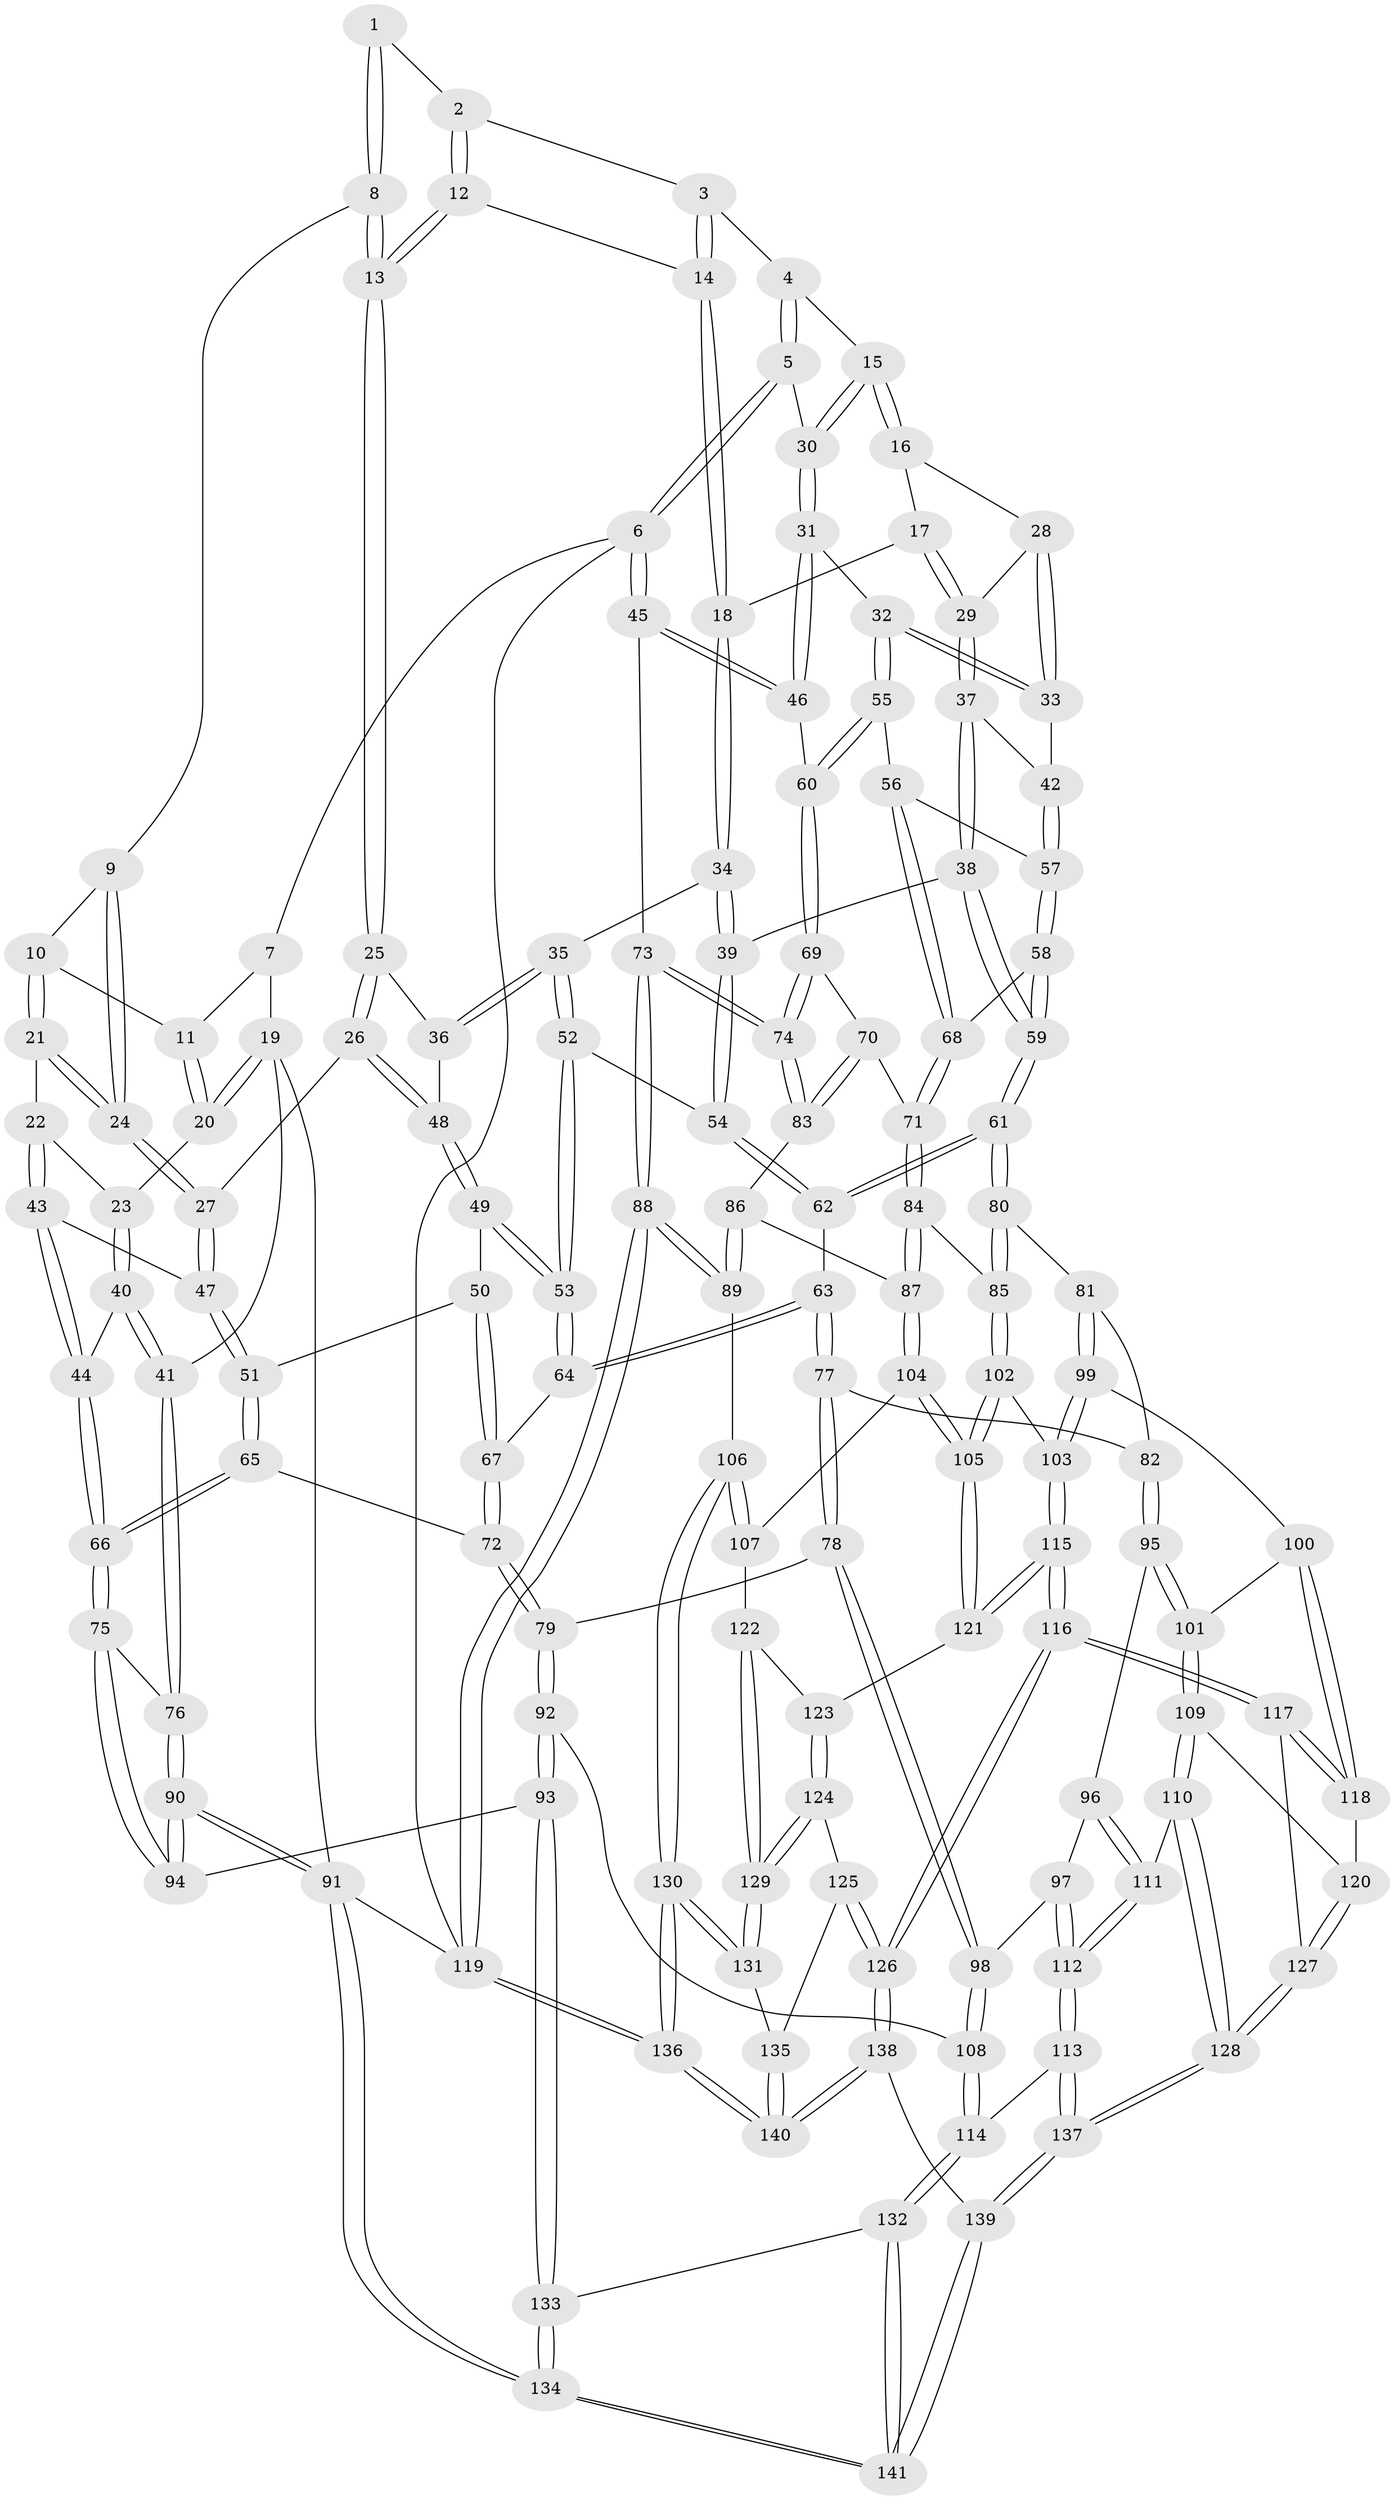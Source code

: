 // coarse degree distribution, {4: 0.2222222222222222, 3: 0.7575757575757576, 2: 0.010101010101010102, 5: 0.010101010101010102}
// Generated by graph-tools (version 1.1) at 2025/38/03/04/25 23:38:26]
// undirected, 141 vertices, 349 edges
graph export_dot {
  node [color=gray90,style=filled];
  1 [pos="+0.41760976222182117+0"];
  2 [pos="+0.44012135017184256+0"];
  3 [pos="+0.6275988863961103+0"];
  4 [pos="+0.6924615074650797+0"];
  5 [pos="+1+0"];
  6 [pos="+1+0"];
  7 [pos="+0.26062901513761705+0"];
  8 [pos="+0.3666032425672967+0.14537503087954348"];
  9 [pos="+0.3522698194236233+0.1450092734735427"];
  10 [pos="+0.21864627011531187+0.08605624448605297"];
  11 [pos="+0.21573018178334966+0.08343738000795836"];
  12 [pos="+0.46237472745512637+0.15332294930589488"];
  13 [pos="+0.42174877273001043+0.16851796914556733"];
  14 [pos="+0.5679516749758183+0.15222989415376945"];
  15 [pos="+0.8023859976015935+0.13765785568805863"];
  16 [pos="+0.7048570839848642+0.1656293937820737"];
  17 [pos="+0.6010683317094271+0.16368364856755796"];
  18 [pos="+0.5689394193598809+0.1532489970311454"];
  19 [pos="+0+0.10421137875552644"];
  20 [pos="+0.08859792128205653+0.13708624052825788"];
  21 [pos="+0.235518247349409+0.2754516789133795"];
  22 [pos="+0.16009244903235134+0.26374923213503093"];
  23 [pos="+0.135382935924905+0.23686818723288278"];
  24 [pos="+0.26237066186461383+0.29895978392166084"];
  25 [pos="+0.4182957069038925+0.22252933633867322"];
  26 [pos="+0.29240690104767003+0.3235738507089876"];
  27 [pos="+0.2648875905368106+0.30469767974036277"];
  28 [pos="+0.6975865319560868+0.24906849856417637"];
  29 [pos="+0.6437069936577661+0.2637150093947868"];
  30 [pos="+0.8444842793990562+0.16425884034110466"];
  31 [pos="+0.8978515033924647+0.253023778501888"];
  32 [pos="+0.8722761153593069+0.293923368370386"];
  33 [pos="+0.7171365747038995+0.3324385571193836"];
  34 [pos="+0.5649295501421614+0.182806334688348"];
  35 [pos="+0.4633158537833533+0.33724506197650944"];
  36 [pos="+0.4519348915547663+0.3241840311400212"];
  37 [pos="+0.6567723866919056+0.35157470942295144"];
  38 [pos="+0.6374279706570639+0.3621517599094156"];
  39 [pos="+0.5723725774637298+0.3581058732250069"];
  40 [pos="+0+0.39489918943110025"];
  41 [pos="+0+0.365719555611396"];
  42 [pos="+0.6947163482400588+0.34624175550510283"];
  43 [pos="+0.100555459003978+0.38666529693332014"];
  44 [pos="+0.019679974838670438+0.40614283851483457"];
  45 [pos="+1+0.25122217563344007"];
  46 [pos="+1+0.2562942686690111"];
  47 [pos="+0.16087043201820522+0.3946640822756341"];
  48 [pos="+0.29626066087357217+0.32907107990026396"];
  49 [pos="+0.298746230095457+0.33875451066798795"];
  50 [pos="+0.27040688833987+0.4362977517669934"];
  51 [pos="+0.22032883332351094+0.4602614900441683"];
  52 [pos="+0.4662547642833032+0.342532703767106"];
  53 [pos="+0.39935517846926033+0.43465258084059943"];
  54 [pos="+0.5508871049704133+0.3677838981155596"];
  55 [pos="+0.8674189311738655+0.4083214100084027"];
  56 [pos="+0.866679155220092+0.4088888128296304"];
  57 [pos="+0.7428253704124208+0.44150506307779164"];
  58 [pos="+0.7026512476453304+0.5255680544856176"];
  59 [pos="+0.6693883459715746+0.5483398772055892"];
  60 [pos="+0.9220463711075759+0.4750934122696524"];
  61 [pos="+0.6353541143315699+0.6038858980338825"];
  62 [pos="+0.5326503051628562+0.49260732779934074"];
  63 [pos="+0.39963174063913376+0.49614047684262924"];
  64 [pos="+0.39505967410696996+0.49326142808631723"];
  65 [pos="+0.20235391818723364+0.5879202387513147"];
  66 [pos="+0.1567012775650454+0.5983989476597633"];
  67 [pos="+0.3816824169233199+0.4972383555740043"];
  68 [pos="+0.7978752441109379+0.5140516810693265"];
  69 [pos="+0.9256533622969321+0.48085250181191125"];
  70 [pos="+0.8776869172538254+0.5626103464679529"];
  71 [pos="+0.8495931564713084+0.5751842654050082"];
  72 [pos="+0.25498766137766254+0.6050743806621232"];
  73 [pos="+1+0.5813846557693008"];
  74 [pos="+1+0.5677466161295089"];
  75 [pos="+0.12457584051390376+0.6323337679284582"];
  76 [pos="+0+0.6056467883055165"];
  77 [pos="+0.45276549387430204+0.6464332451704485"];
  78 [pos="+0.34359198936193225+0.7043224451591668"];
  79 [pos="+0.3168462930149471+0.691134295987004"];
  80 [pos="+0.6350546576070515+0.6237093340948173"];
  81 [pos="+0.6048453727111213+0.639524457685738"];
  82 [pos="+0.5327872219762217+0.660709483993208"];
  83 [pos="+0.9294681959689646+0.6034663622021744"];
  84 [pos="+0.7987542217153896+0.6715479641144394"];
  85 [pos="+0.6734047529170117+0.6558592942561469"];
  86 [pos="+0.922671316769646+0.6213944777537881"];
  87 [pos="+0.8414151369419559+0.7070602874607527"];
  88 [pos="+1+0.8152106911521584"];
  89 [pos="+1+0.7839813146912207"];
  90 [pos="+0+0.8343408055113603"];
  91 [pos="+0+1"];
  92 [pos="+0.17593343155210683+0.812074594256151"];
  93 [pos="+0.11635890276417422+0.8113485969266122"];
  94 [pos="+0.10699432588991119+0.8039111788874781"];
  95 [pos="+0.4927019645613867+0.7716451514849635"];
  96 [pos="+0.4360847242590933+0.7756363936337275"];
  97 [pos="+0.3602749639591032+0.7467285484742398"];
  98 [pos="+0.35393027471065075+0.7370996199869628"];
  99 [pos="+0.5679048427938945+0.8081642709461727"];
  100 [pos="+0.5677146156650189+0.808257493130716"];
  101 [pos="+0.5069671440220724+0.8085482731852891"];
  102 [pos="+0.6797003423835796+0.7419753410960919"];
  103 [pos="+0.6181631549380823+0.8255673385191132"];
  104 [pos="+0.859974664282422+0.7316084778648947"];
  105 [pos="+0.7218239050166821+0.8211618760474567"];
  106 [pos="+1+0.7838007209171519"];
  107 [pos="+0.8865733952022916+0.7572341690704512"];
  108 [pos="+0.2577224114889619+0.8618302059128132"];
  109 [pos="+0.4895812620180085+0.8564859068096664"];
  110 [pos="+0.4562179660345785+0.8817705583601697"];
  111 [pos="+0.44401681114706676+0.8795125983956651"];
  112 [pos="+0.3792535053483079+0.8826645987352204"];
  113 [pos="+0.3571762583785587+0.9026545809604231"];
  114 [pos="+0.29764785592475407+0.9154886015098572"];
  115 [pos="+0.6322361713262088+0.8913191896108054"];
  116 [pos="+0.6257029961412358+0.9105293527105951"];
  117 [pos="+0.60772287575891+0.9066644258239814"];
  118 [pos="+0.5607726688615198+0.8724582652023386"];
  119 [pos="+1+1"];
  120 [pos="+0.5291985403299589+0.8701755276384119"];
  121 [pos="+0.7233548061278133+0.8280386089272721"];
  122 [pos="+0.8168056723499908+0.8620087416597298"];
  123 [pos="+0.731035851933115+0.8354281490038166"];
  124 [pos="+0.7255584706697169+0.9054396016720204"];
  125 [pos="+0.720085467510221+0.9138548364668921"];
  126 [pos="+0.6380649869816708+0.9377355926541928"];
  127 [pos="+0.538102685934831+0.9294997726983738"];
  128 [pos="+0.49385374136014104+0.9599332740440754"];
  129 [pos="+0.8232866646103302+0.907418447421481"];
  130 [pos="+0.8446368984531771+0.9298497500842526"];
  131 [pos="+0.8241760077606598+0.9098184264089629"];
  132 [pos="+0.23660409790282833+1"];
  133 [pos="+0.11673717373748585+0.8159136994910152"];
  134 [pos="+0.008527113745722183+1"];
  135 [pos="+0.753284181041343+0.9582054841069887"];
  136 [pos="+1+1"];
  137 [pos="+0.490852236217657+1"];
  138 [pos="+0.6445484725277666+1"];
  139 [pos="+0.505193099056816+1"];
  140 [pos="+0.6513273193215463+1"];
  141 [pos="+0.1625710664605532+1"];
  1 -- 2;
  1 -- 8;
  1 -- 8;
  2 -- 3;
  2 -- 12;
  2 -- 12;
  3 -- 4;
  3 -- 14;
  3 -- 14;
  4 -- 5;
  4 -- 5;
  4 -- 15;
  5 -- 6;
  5 -- 6;
  5 -- 30;
  6 -- 7;
  6 -- 45;
  6 -- 45;
  6 -- 119;
  7 -- 11;
  7 -- 19;
  8 -- 9;
  8 -- 13;
  8 -- 13;
  9 -- 10;
  9 -- 24;
  9 -- 24;
  10 -- 11;
  10 -- 21;
  10 -- 21;
  11 -- 20;
  11 -- 20;
  12 -- 13;
  12 -- 13;
  12 -- 14;
  13 -- 25;
  13 -- 25;
  14 -- 18;
  14 -- 18;
  15 -- 16;
  15 -- 16;
  15 -- 30;
  15 -- 30;
  16 -- 17;
  16 -- 28;
  17 -- 18;
  17 -- 29;
  17 -- 29;
  18 -- 34;
  18 -- 34;
  19 -- 20;
  19 -- 20;
  19 -- 41;
  19 -- 91;
  20 -- 23;
  21 -- 22;
  21 -- 24;
  21 -- 24;
  22 -- 23;
  22 -- 43;
  22 -- 43;
  23 -- 40;
  23 -- 40;
  24 -- 27;
  24 -- 27;
  25 -- 26;
  25 -- 26;
  25 -- 36;
  26 -- 27;
  26 -- 48;
  26 -- 48;
  27 -- 47;
  27 -- 47;
  28 -- 29;
  28 -- 33;
  28 -- 33;
  29 -- 37;
  29 -- 37;
  30 -- 31;
  30 -- 31;
  31 -- 32;
  31 -- 46;
  31 -- 46;
  32 -- 33;
  32 -- 33;
  32 -- 55;
  32 -- 55;
  33 -- 42;
  34 -- 35;
  34 -- 39;
  34 -- 39;
  35 -- 36;
  35 -- 36;
  35 -- 52;
  35 -- 52;
  36 -- 48;
  37 -- 38;
  37 -- 38;
  37 -- 42;
  38 -- 39;
  38 -- 59;
  38 -- 59;
  39 -- 54;
  39 -- 54;
  40 -- 41;
  40 -- 41;
  40 -- 44;
  41 -- 76;
  41 -- 76;
  42 -- 57;
  42 -- 57;
  43 -- 44;
  43 -- 44;
  43 -- 47;
  44 -- 66;
  44 -- 66;
  45 -- 46;
  45 -- 46;
  45 -- 73;
  46 -- 60;
  47 -- 51;
  47 -- 51;
  48 -- 49;
  48 -- 49;
  49 -- 50;
  49 -- 53;
  49 -- 53;
  50 -- 51;
  50 -- 67;
  50 -- 67;
  51 -- 65;
  51 -- 65;
  52 -- 53;
  52 -- 53;
  52 -- 54;
  53 -- 64;
  53 -- 64;
  54 -- 62;
  54 -- 62;
  55 -- 56;
  55 -- 60;
  55 -- 60;
  56 -- 57;
  56 -- 68;
  56 -- 68;
  57 -- 58;
  57 -- 58;
  58 -- 59;
  58 -- 59;
  58 -- 68;
  59 -- 61;
  59 -- 61;
  60 -- 69;
  60 -- 69;
  61 -- 62;
  61 -- 62;
  61 -- 80;
  61 -- 80;
  62 -- 63;
  63 -- 64;
  63 -- 64;
  63 -- 77;
  63 -- 77;
  64 -- 67;
  65 -- 66;
  65 -- 66;
  65 -- 72;
  66 -- 75;
  66 -- 75;
  67 -- 72;
  67 -- 72;
  68 -- 71;
  68 -- 71;
  69 -- 70;
  69 -- 74;
  69 -- 74;
  70 -- 71;
  70 -- 83;
  70 -- 83;
  71 -- 84;
  71 -- 84;
  72 -- 79;
  72 -- 79;
  73 -- 74;
  73 -- 74;
  73 -- 88;
  73 -- 88;
  74 -- 83;
  74 -- 83;
  75 -- 76;
  75 -- 94;
  75 -- 94;
  76 -- 90;
  76 -- 90;
  77 -- 78;
  77 -- 78;
  77 -- 82;
  78 -- 79;
  78 -- 98;
  78 -- 98;
  79 -- 92;
  79 -- 92;
  80 -- 81;
  80 -- 85;
  80 -- 85;
  81 -- 82;
  81 -- 99;
  81 -- 99;
  82 -- 95;
  82 -- 95;
  83 -- 86;
  84 -- 85;
  84 -- 87;
  84 -- 87;
  85 -- 102;
  85 -- 102;
  86 -- 87;
  86 -- 89;
  86 -- 89;
  87 -- 104;
  87 -- 104;
  88 -- 89;
  88 -- 89;
  88 -- 119;
  88 -- 119;
  89 -- 106;
  90 -- 91;
  90 -- 91;
  90 -- 94;
  90 -- 94;
  91 -- 134;
  91 -- 134;
  91 -- 119;
  92 -- 93;
  92 -- 93;
  92 -- 108;
  93 -- 94;
  93 -- 133;
  93 -- 133;
  95 -- 96;
  95 -- 101;
  95 -- 101;
  96 -- 97;
  96 -- 111;
  96 -- 111;
  97 -- 98;
  97 -- 112;
  97 -- 112;
  98 -- 108;
  98 -- 108;
  99 -- 100;
  99 -- 103;
  99 -- 103;
  100 -- 101;
  100 -- 118;
  100 -- 118;
  101 -- 109;
  101 -- 109;
  102 -- 103;
  102 -- 105;
  102 -- 105;
  103 -- 115;
  103 -- 115;
  104 -- 105;
  104 -- 105;
  104 -- 107;
  105 -- 121;
  105 -- 121;
  106 -- 107;
  106 -- 107;
  106 -- 130;
  106 -- 130;
  107 -- 122;
  108 -- 114;
  108 -- 114;
  109 -- 110;
  109 -- 110;
  109 -- 120;
  110 -- 111;
  110 -- 128;
  110 -- 128;
  111 -- 112;
  111 -- 112;
  112 -- 113;
  112 -- 113;
  113 -- 114;
  113 -- 137;
  113 -- 137;
  114 -- 132;
  114 -- 132;
  115 -- 116;
  115 -- 116;
  115 -- 121;
  115 -- 121;
  116 -- 117;
  116 -- 117;
  116 -- 126;
  116 -- 126;
  117 -- 118;
  117 -- 118;
  117 -- 127;
  118 -- 120;
  119 -- 136;
  119 -- 136;
  120 -- 127;
  120 -- 127;
  121 -- 123;
  122 -- 123;
  122 -- 129;
  122 -- 129;
  123 -- 124;
  123 -- 124;
  124 -- 125;
  124 -- 129;
  124 -- 129;
  125 -- 126;
  125 -- 126;
  125 -- 135;
  126 -- 138;
  126 -- 138;
  127 -- 128;
  127 -- 128;
  128 -- 137;
  128 -- 137;
  129 -- 131;
  129 -- 131;
  130 -- 131;
  130 -- 131;
  130 -- 136;
  130 -- 136;
  131 -- 135;
  132 -- 133;
  132 -- 141;
  132 -- 141;
  133 -- 134;
  133 -- 134;
  134 -- 141;
  134 -- 141;
  135 -- 140;
  135 -- 140;
  136 -- 140;
  136 -- 140;
  137 -- 139;
  137 -- 139;
  138 -- 139;
  138 -- 140;
  138 -- 140;
  139 -- 141;
  139 -- 141;
}
